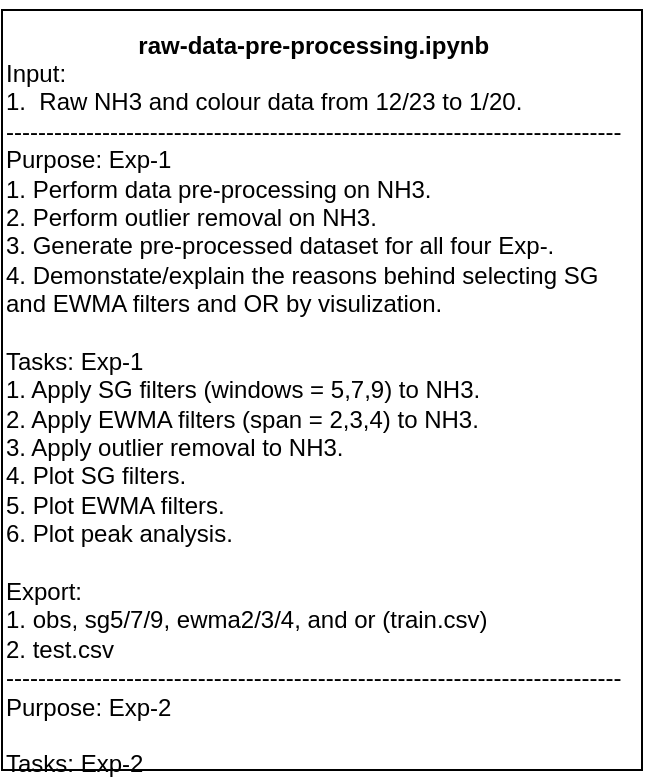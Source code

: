 <mxfile>
    <diagram id="8wafxuUxFeutlOPh6ar2" name="Page-1">
        <mxGraphModel dx="651" dy="537" grid="1" gridSize="10" guides="1" tooltips="1" connect="1" arrows="1" fold="1" page="1" pageScale="1" pageWidth="1169" pageHeight="827" math="0" shadow="0">
            <root>
                <mxCell id="0"/>
                <mxCell id="1" parent="0"/>
                <mxCell id="4" value="&lt;div style=&quot;text-align: center&quot;&gt;&lt;b&gt;&lt;br&gt;&lt;/b&gt;&lt;/div&gt;&lt;div style=&quot;text-align: center&quot;&gt;&lt;b&gt;raw-data-pre-processing.ipynb&lt;/b&gt;&lt;/div&gt;Input:&lt;br&gt;1.&amp;nbsp; Raw NH3 and colour data from 12/23 to 1/20.&lt;br&gt;-----------------------------------------------------------------------------&lt;br&gt;Purpose: Exp-1&lt;br&gt;1. Perform data pre-processing on NH3.&lt;br&gt;2. Perform outlier removal on NH3.&lt;br&gt;3. Generate pre-processed dataset for all four Exp-.&lt;br&gt;4. Demonstate/explain the reasons behind selecting SG &lt;br&gt;and EWMA filters and OR by visulization.&lt;br&gt;&lt;br&gt;Tasks: Exp-1&lt;br&gt;1. Apply SG filters (windows = 5,7,9) to NH3.&lt;br&gt;2. Apply EWMA filters (span = 2,3,4) to NH3.&lt;br&gt;3. Apply outlier removal to NH3.&lt;br&gt;4. Plot SG filters.&lt;br&gt;5. Plot EWMA filters.&lt;br&gt;6. Plot peak analysis.&lt;br&gt;&lt;br&gt;Export:&lt;br&gt;1. obs, sg5/7/9, ewma2/3/4, and or (train.csv)&lt;br&gt;2. test.csv&lt;br&gt;-----------------------------------------------------------------------------&lt;br&gt;Purpose: Exp-2&lt;br&gt;&lt;br&gt;Tasks: Exp-2&lt;br&gt;" style="text;html=1;align=left;verticalAlign=middle;resizable=0;points=[];autosize=1;strokeColor=default;fillColor=none;rounded=0;" vertex="1" parent="1">
                    <mxGeometry x="45" y="45" width="320" height="380" as="geometry"/>
                </mxCell>
            </root>
        </mxGraphModel>
    </diagram>
</mxfile>
